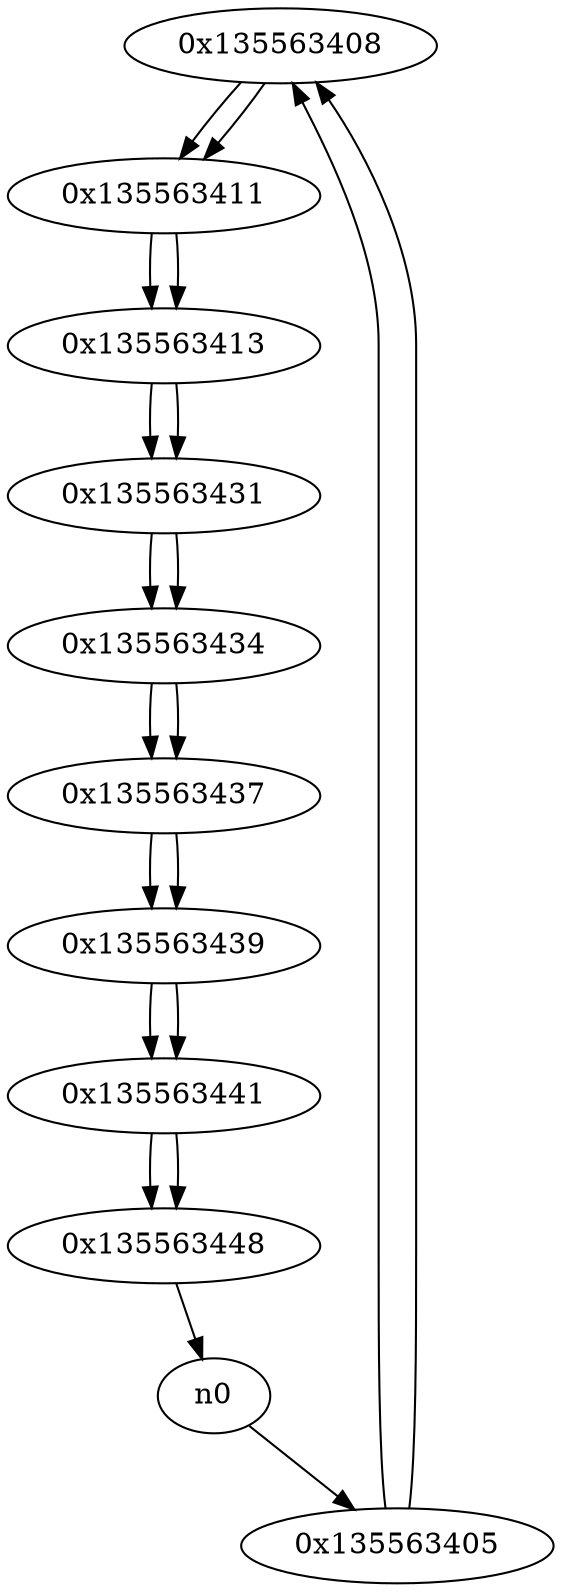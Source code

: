 digraph G{
/* nodes */
  n1 [label="0x135563408"]
  n2 [label="0x135563411"]
  n3 [label="0x135563405"]
  n4 [label="0x135563413"]
  n5 [label="0x135563431"]
  n6 [label="0x135563434"]
  n7 [label="0x135563437"]
  n8 [label="0x135563439"]
  n9 [label="0x135563441"]
  n10 [label="0x135563448"]
/* edges */
n1 -> n2;
n3 -> n1;
n2 -> n4;
n1 -> n2;
n3 -> n1;
n0 -> n3;
n4 -> n5;
n2 -> n4;
n5 -> n6;
n4 -> n5;
n6 -> n7;
n5 -> n6;
n7 -> n8;
n6 -> n7;
n8 -> n9;
n7 -> n8;
n9 -> n10;
n8 -> n9;
n10 -> n0;
n9 -> n10;
}
